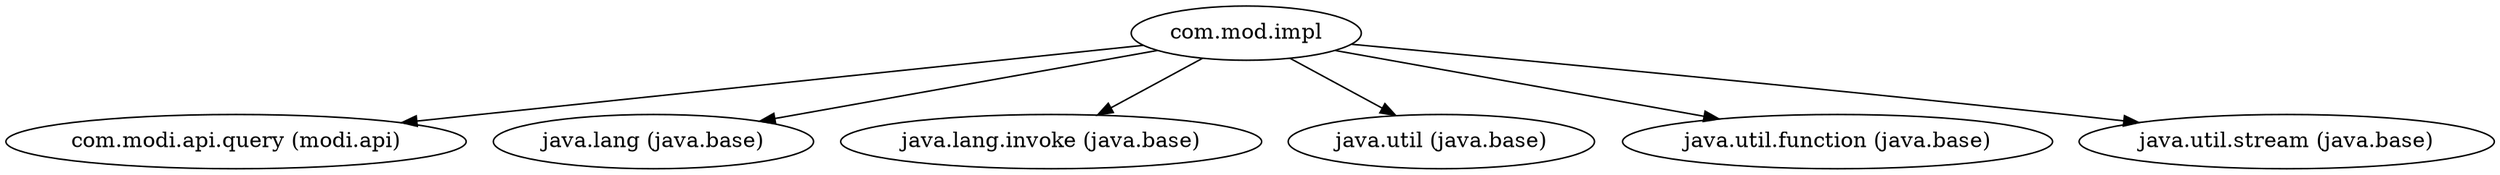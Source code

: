 digraph "modi.mod" {
    // Path: /Users/hakan/IdeaProjects/jigsaw/modims/out/modi.mod
   "com.mod.impl"                                     -> "com.modi.api.query (modi.api)";
   "com.mod.impl"                                     -> "java.lang (java.base)";
   "com.mod.impl"                                     -> "java.lang.invoke (java.base)";
   "com.mod.impl"                                     -> "java.util (java.base)";
   "com.mod.impl"                                     -> "java.util.function (java.base)";
   "com.mod.impl"                                     -> "java.util.stream (java.base)";
}
